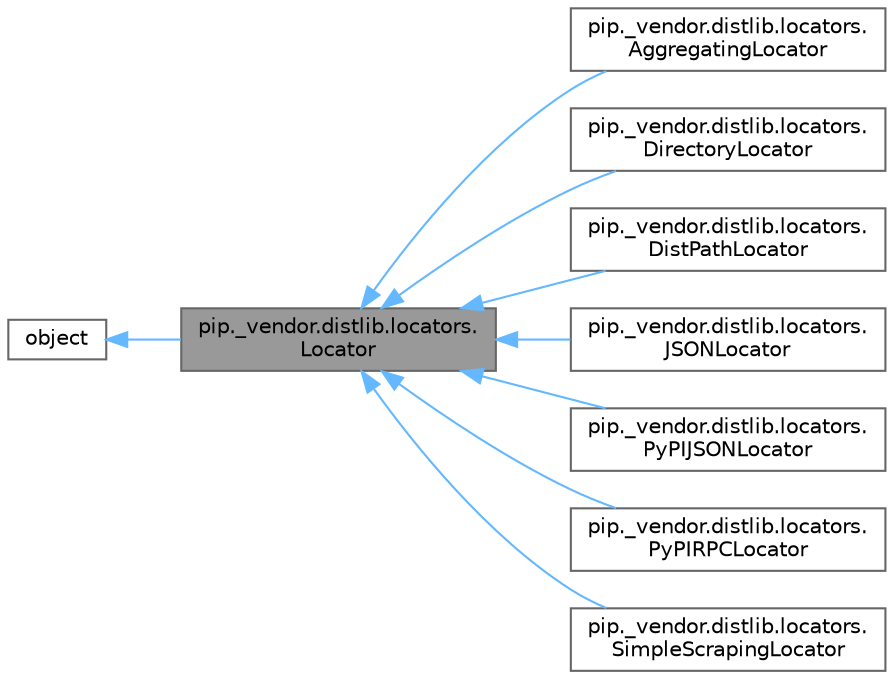 digraph "pip._vendor.distlib.locators.Locator"
{
 // LATEX_PDF_SIZE
  bgcolor="transparent";
  edge [fontname=Helvetica,fontsize=10,labelfontname=Helvetica,labelfontsize=10];
  node [fontname=Helvetica,fontsize=10,shape=box,height=0.2,width=0.4];
  rankdir="LR";
  Node1 [id="Node000001",label="pip._vendor.distlib.locators.\lLocator",height=0.2,width=0.4,color="gray40", fillcolor="grey60", style="filled", fontcolor="black",tooltip=" "];
  Node2 -> Node1 [id="edge1_Node000001_Node000002",dir="back",color="steelblue1",style="solid",tooltip=" "];
  Node2 [id="Node000002",label="object",height=0.2,width=0.4,color="gray40", fillcolor="white", style="filled",tooltip=" "];
  Node1 -> Node3 [id="edge2_Node000001_Node000003",dir="back",color="steelblue1",style="solid",tooltip=" "];
  Node3 [id="Node000003",label="pip._vendor.distlib.locators.\lAggregatingLocator",height=0.2,width=0.4,color="gray40", fillcolor="white", style="filled",URL="$classpip_1_1__vendor_1_1distlib_1_1locators_1_1_aggregating_locator.html",tooltip=" "];
  Node1 -> Node4 [id="edge3_Node000001_Node000004",dir="back",color="steelblue1",style="solid",tooltip=" "];
  Node4 [id="Node000004",label="pip._vendor.distlib.locators.\lDirectoryLocator",height=0.2,width=0.4,color="gray40", fillcolor="white", style="filled",URL="$classpip_1_1__vendor_1_1distlib_1_1locators_1_1_directory_locator.html",tooltip=" "];
  Node1 -> Node5 [id="edge4_Node000001_Node000005",dir="back",color="steelblue1",style="solid",tooltip=" "];
  Node5 [id="Node000005",label="pip._vendor.distlib.locators.\lDistPathLocator",height=0.2,width=0.4,color="gray40", fillcolor="white", style="filled",URL="$classpip_1_1__vendor_1_1distlib_1_1locators_1_1_dist_path_locator.html",tooltip=" "];
  Node1 -> Node6 [id="edge5_Node000001_Node000006",dir="back",color="steelblue1",style="solid",tooltip=" "];
  Node6 [id="Node000006",label="pip._vendor.distlib.locators.\lJSONLocator",height=0.2,width=0.4,color="gray40", fillcolor="white", style="filled",URL="$classpip_1_1__vendor_1_1distlib_1_1locators_1_1_j_s_o_n_locator.html",tooltip=" "];
  Node1 -> Node7 [id="edge6_Node000001_Node000007",dir="back",color="steelblue1",style="solid",tooltip=" "];
  Node7 [id="Node000007",label="pip._vendor.distlib.locators.\lPyPIJSONLocator",height=0.2,width=0.4,color="gray40", fillcolor="white", style="filled",URL="$classpip_1_1__vendor_1_1distlib_1_1locators_1_1_py_p_i_j_s_o_n_locator.html",tooltip=" "];
  Node1 -> Node8 [id="edge7_Node000001_Node000008",dir="back",color="steelblue1",style="solid",tooltip=" "];
  Node8 [id="Node000008",label="pip._vendor.distlib.locators.\lPyPIRPCLocator",height=0.2,width=0.4,color="gray40", fillcolor="white", style="filled",URL="$classpip_1_1__vendor_1_1distlib_1_1locators_1_1_py_p_i_r_p_c_locator.html",tooltip=" "];
  Node1 -> Node9 [id="edge8_Node000001_Node000009",dir="back",color="steelblue1",style="solid",tooltip=" "];
  Node9 [id="Node000009",label="pip._vendor.distlib.locators.\lSimpleScrapingLocator",height=0.2,width=0.4,color="gray40", fillcolor="white", style="filled",URL="$classpip_1_1__vendor_1_1distlib_1_1locators_1_1_simple_scraping_locator.html",tooltip=" "];
}
